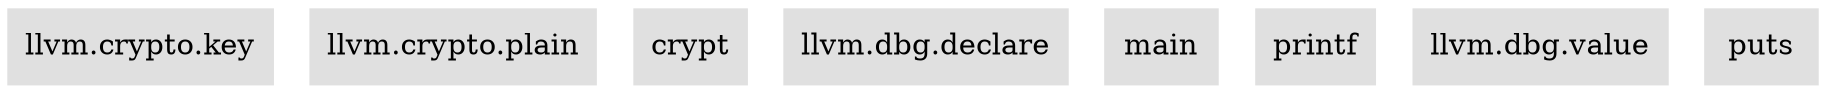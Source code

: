 digraph unnamed {

	Node0x386cc20 [shape=record,style=filled,color="#e0e0e0",label="{llvm.crypto.key}"];
	Node0x386cd00 [shape=record,style=filled,color="#e0e0e0",label="{llvm.crypto.plain}"];
	Node0x386de90 [shape=record,style=filled,color="#e0e0e0",label="{crypt}"];
	Node0x387c6f0 [shape=record,style=filled,color="#e0e0e0",label="{llvm.dbg.declare}"];
	Node0x388a320 [shape=record,style=filled,color="#e0e0e0",label="{main}"];
	Node0x38a0710 [shape=record,style=filled,color="#e0e0e0",label="{printf}"];
	Node0x38a0820 [shape=record,style=filled,color="#e0e0e0",label="{llvm.dbg.value}"];
	Node0x38a0930 [shape=record,style=filled,color="#e0e0e0",label="{puts}"];
}
